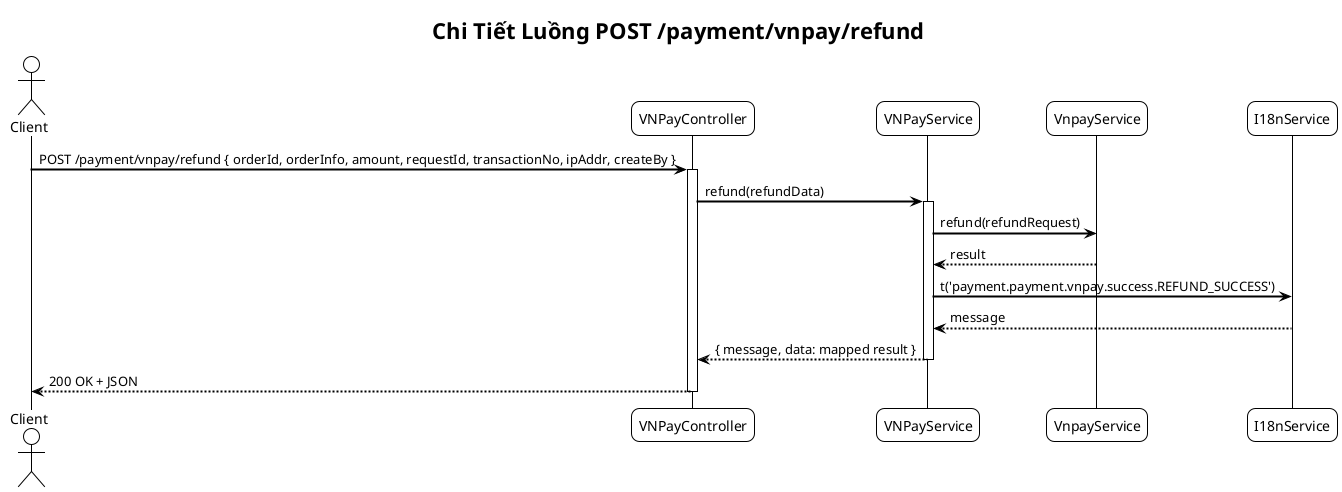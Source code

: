 @startuml VNPay - Refund Sequence
!theme plain
skinparam backgroundColor #FFFFFF
skinparam sequenceArrowThickness 2
skinparam roundcorner 16

title Chi Tiết Luồng POST /payment/vnpay/refund

actor "Client" as C
participant "VNPayController" as VC
participant "VNPayService" as VS
participant "VnpayService" as VNS
participant "I18nService" as IS

C -> VC: POST /payment/vnpay/refund { orderId, orderInfo, amount, requestId, transactionNo, ipAddr, createBy }
activate VC

VC -> VS: refund(refundData)
activate VS

VS -> VNS: refund(refundRequest)
VNS --> VS: result

VS -> IS: t('payment.payment.vnpay.success.REFUND_SUCCESS')
IS --> VS: message
VS --> VC: { message, data: mapped result }
deactivate VS

VC --> C: 200 OK + JSON
deactivate VC

@enduml


